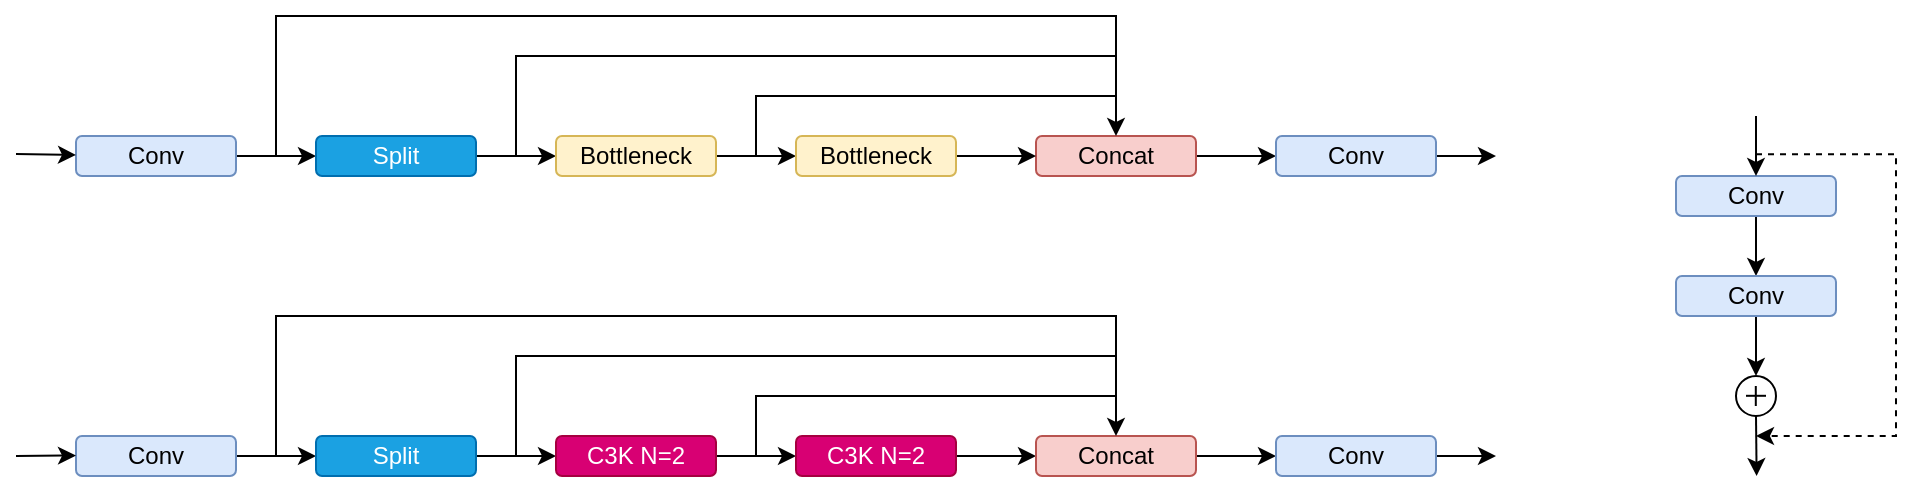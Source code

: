 <mxfile version="27.0.5">
  <diagram name="第 1 页" id="AVnIRLD937j_lpRGK_t2">
    <mxGraphModel dx="1226" dy="733" grid="1" gridSize="10" guides="1" tooltips="1" connect="1" arrows="1" fold="1" page="1" pageScale="1" pageWidth="1654" pageHeight="2336" math="0" shadow="0">
      <root>
        <mxCell id="0" />
        <mxCell id="1" parent="0" />
        <mxCell id="zE85wSG4c06ZFnSU2GEe-15" style="rounded=0;orthogonalLoop=1;jettySize=auto;html=1;exitX=1;exitY=0.5;exitDx=0;exitDy=0;entryX=0;entryY=0.5;entryDx=0;entryDy=0;" edge="1" parent="1" source="zE85wSG4c06ZFnSU2GEe-1" target="zE85wSG4c06ZFnSU2GEe-2">
          <mxGeometry relative="1" as="geometry" />
        </mxCell>
        <mxCell id="zE85wSG4c06ZFnSU2GEe-1" value="Conv" style="rounded=1;whiteSpace=wrap;html=1;fillColor=#dae8fc;strokeColor=#6c8ebf;textShadow=0;" vertex="1" parent="1">
          <mxGeometry x="80" y="180" width="80" height="20" as="geometry" />
        </mxCell>
        <mxCell id="zE85wSG4c06ZFnSU2GEe-21" value="" style="edgeStyle=orthogonalEdgeStyle;rounded=0;orthogonalLoop=1;jettySize=auto;html=1;" edge="1" parent="1" source="zE85wSG4c06ZFnSU2GEe-2" target="zE85wSG4c06ZFnSU2GEe-4">
          <mxGeometry relative="1" as="geometry" />
        </mxCell>
        <mxCell id="zE85wSG4c06ZFnSU2GEe-2" value="Split" style="rounded=1;whiteSpace=wrap;html=1;fillColor=#1ba1e2;strokeColor=#006EAF;textShadow=0;fontColor=#ffffff;" vertex="1" parent="1">
          <mxGeometry x="200" y="180" width="80" height="20" as="geometry" />
        </mxCell>
        <mxCell id="zE85wSG4c06ZFnSU2GEe-25" value="" style="edgeStyle=orthogonalEdgeStyle;rounded=0;orthogonalLoop=1;jettySize=auto;html=1;" edge="1" parent="1" source="zE85wSG4c06ZFnSU2GEe-3" target="zE85wSG4c06ZFnSU2GEe-7">
          <mxGeometry relative="1" as="geometry" />
        </mxCell>
        <mxCell id="zE85wSG4c06ZFnSU2GEe-3" value="Concat" style="rounded=1;whiteSpace=wrap;html=1;fillColor=#f8cecc;strokeColor=#b85450;" vertex="1" parent="1">
          <mxGeometry x="560" y="180" width="80" height="20" as="geometry" />
        </mxCell>
        <mxCell id="zE85wSG4c06ZFnSU2GEe-27" value="" style="edgeStyle=orthogonalEdgeStyle;rounded=0;orthogonalLoop=1;jettySize=auto;html=1;" edge="1" parent="1" source="zE85wSG4c06ZFnSU2GEe-4" target="zE85wSG4c06ZFnSU2GEe-6">
          <mxGeometry relative="1" as="geometry" />
        </mxCell>
        <mxCell id="zE85wSG4c06ZFnSU2GEe-4" value="Bottleneck" style="rounded=1;whiteSpace=wrap;html=1;textShadow=0;fillColor=#fff2cc;strokeColor=#d6b656;" vertex="1" parent="1">
          <mxGeometry x="320" y="180" width="80" height="20" as="geometry" />
        </mxCell>
        <mxCell id="zE85wSG4c06ZFnSU2GEe-22" value="" style="edgeStyle=orthogonalEdgeStyle;rounded=0;orthogonalLoop=1;jettySize=auto;html=1;" edge="1" parent="1" source="zE85wSG4c06ZFnSU2GEe-6" target="zE85wSG4c06ZFnSU2GEe-3">
          <mxGeometry relative="1" as="geometry" />
        </mxCell>
        <mxCell id="zE85wSG4c06ZFnSU2GEe-6" value="Bottleneck" style="rounded=1;whiteSpace=wrap;html=1;textShadow=0;fillColor=#fff2cc;strokeColor=#d6b656;" vertex="1" parent="1">
          <mxGeometry x="440" y="180" width="80" height="20" as="geometry" />
        </mxCell>
        <mxCell id="zE85wSG4c06ZFnSU2GEe-44" style="edgeStyle=orthogonalEdgeStyle;rounded=0;orthogonalLoop=1;jettySize=auto;html=1;exitX=1;exitY=0.5;exitDx=0;exitDy=0;" edge="1" parent="1" source="zE85wSG4c06ZFnSU2GEe-7">
          <mxGeometry relative="1" as="geometry">
            <mxPoint x="790" y="190.111" as="targetPoint" />
          </mxGeometry>
        </mxCell>
        <mxCell id="zE85wSG4c06ZFnSU2GEe-7" value="Conv" style="rounded=1;whiteSpace=wrap;html=1;fillColor=#dae8fc;strokeColor=#6c8ebf;textShadow=0;" vertex="1" parent="1">
          <mxGeometry x="680" y="180" width="80" height="20" as="geometry" />
        </mxCell>
        <mxCell id="zE85wSG4c06ZFnSU2GEe-17" style="edgeStyle=orthogonalEdgeStyle;rounded=0;orthogonalLoop=1;jettySize=auto;html=1;exitX=1;exitY=0.5;exitDx=0;exitDy=0;entryX=0;entryY=0.5;entryDx=0;entryDy=0;" edge="1" parent="1" source="zE85wSG4c06ZFnSU2GEe-9" target="zE85wSG4c06ZFnSU2GEe-10">
          <mxGeometry relative="1" as="geometry" />
        </mxCell>
        <mxCell id="zE85wSG4c06ZFnSU2GEe-9" value="Conv" style="rounded=1;whiteSpace=wrap;html=1;fillColor=#dae8fc;strokeColor=#6c8ebf;textShadow=0;" vertex="1" parent="1">
          <mxGeometry x="80" y="330" width="80" height="20" as="geometry" />
        </mxCell>
        <mxCell id="zE85wSG4c06ZFnSU2GEe-19" style="edgeStyle=orthogonalEdgeStyle;rounded=0;orthogonalLoop=1;jettySize=auto;html=1;entryX=0;entryY=0.5;entryDx=0;entryDy=0;" edge="1" parent="1" source="zE85wSG4c06ZFnSU2GEe-10" target="zE85wSG4c06ZFnSU2GEe-11">
          <mxGeometry relative="1" as="geometry" />
        </mxCell>
        <mxCell id="zE85wSG4c06ZFnSU2GEe-10" value="Split" style="rounded=1;whiteSpace=wrap;html=1;fillColor=#1ba1e2;strokeColor=#006EAF;textShadow=0;fontColor=#ffffff;" vertex="1" parent="1">
          <mxGeometry x="200" y="330" width="80" height="20" as="geometry" />
        </mxCell>
        <mxCell id="zE85wSG4c06ZFnSU2GEe-28" style="edgeStyle=orthogonalEdgeStyle;rounded=0;orthogonalLoop=1;jettySize=auto;html=1;exitX=1;exitY=0.5;exitDx=0;exitDy=0;entryX=0;entryY=0.5;entryDx=0;entryDy=0;curved=0;" edge="1" parent="1" source="zE85wSG4c06ZFnSU2GEe-11" target="zE85wSG4c06ZFnSU2GEe-12">
          <mxGeometry relative="1" as="geometry" />
        </mxCell>
        <mxCell id="zE85wSG4c06ZFnSU2GEe-11" value="C3K N=2" style="rounded=1;whiteSpace=wrap;html=1;textShadow=0;fillColor=#d80073;strokeColor=#A50040;fontColor=#ffffff;" vertex="1" parent="1">
          <mxGeometry x="320" y="330" width="80" height="20" as="geometry" />
        </mxCell>
        <mxCell id="zE85wSG4c06ZFnSU2GEe-23" value="" style="edgeStyle=orthogonalEdgeStyle;rounded=0;orthogonalLoop=1;jettySize=auto;html=1;" edge="1" parent="1" source="zE85wSG4c06ZFnSU2GEe-12" target="zE85wSG4c06ZFnSU2GEe-13">
          <mxGeometry relative="1" as="geometry" />
        </mxCell>
        <mxCell id="zE85wSG4c06ZFnSU2GEe-12" value="C3K N=2" style="rounded=1;whiteSpace=wrap;html=1;textShadow=0;fillColor=#d80073;strokeColor=#A50040;fontColor=#ffffff;" vertex="1" parent="1">
          <mxGeometry x="440" y="330" width="80" height="20" as="geometry" />
        </mxCell>
        <mxCell id="zE85wSG4c06ZFnSU2GEe-24" value="" style="edgeStyle=orthogonalEdgeStyle;rounded=0;orthogonalLoop=1;jettySize=auto;html=1;" edge="1" parent="1" source="zE85wSG4c06ZFnSU2GEe-13" target="zE85wSG4c06ZFnSU2GEe-14">
          <mxGeometry relative="1" as="geometry" />
        </mxCell>
        <mxCell id="zE85wSG4c06ZFnSU2GEe-13" value="Concat" style="rounded=1;whiteSpace=wrap;html=1;fillColor=#f8cecc;strokeColor=#b85450;" vertex="1" parent="1">
          <mxGeometry x="560" y="330" width="80" height="20" as="geometry" />
        </mxCell>
        <mxCell id="zE85wSG4c06ZFnSU2GEe-43" style="edgeStyle=orthogonalEdgeStyle;rounded=0;orthogonalLoop=1;jettySize=auto;html=1;exitX=1;exitY=0.5;exitDx=0;exitDy=0;" edge="1" parent="1" source="zE85wSG4c06ZFnSU2GEe-14">
          <mxGeometry relative="1" as="geometry">
            <mxPoint x="790" y="340" as="targetPoint" />
          </mxGeometry>
        </mxCell>
        <mxCell id="zE85wSG4c06ZFnSU2GEe-14" value="Conv" style="rounded=1;whiteSpace=wrap;html=1;fillColor=#dae8fc;strokeColor=#6c8ebf;textShadow=0;" vertex="1" parent="1">
          <mxGeometry x="680" y="330" width="80" height="20" as="geometry" />
        </mxCell>
        <mxCell id="zE85wSG4c06ZFnSU2GEe-31" value="" style="endArrow=classic;html=1;rounded=0;entryX=0.5;entryY=0;entryDx=0;entryDy=0;" edge="1" parent="1" target="zE85wSG4c06ZFnSU2GEe-3">
          <mxGeometry width="50" height="50" relative="1" as="geometry">
            <mxPoint x="180" y="190" as="sourcePoint" />
            <mxPoint x="650" y="120" as="targetPoint" />
            <Array as="points">
              <mxPoint x="180" y="120" />
              <mxPoint x="600" y="120" />
            </Array>
          </mxGeometry>
        </mxCell>
        <mxCell id="zE85wSG4c06ZFnSU2GEe-32" value="" style="endArrow=classic;html=1;rounded=0;entryX=0.5;entryY=0;entryDx=0;entryDy=0;" edge="1" parent="1">
          <mxGeometry width="50" height="50" relative="1" as="geometry">
            <mxPoint x="180" y="340" as="sourcePoint" />
            <mxPoint x="600" y="330" as="targetPoint" />
            <Array as="points">
              <mxPoint x="180" y="270" />
              <mxPoint x="600" y="270" />
            </Array>
          </mxGeometry>
        </mxCell>
        <mxCell id="zE85wSG4c06ZFnSU2GEe-34" value="" style="endArrow=none;html=1;rounded=0;" edge="1" parent="1">
          <mxGeometry width="50" height="50" relative="1" as="geometry">
            <mxPoint x="300" y="190" as="sourcePoint" />
            <mxPoint x="600" y="140" as="targetPoint" />
            <Array as="points">
              <mxPoint x="300" y="140" />
            </Array>
          </mxGeometry>
        </mxCell>
        <mxCell id="zE85wSG4c06ZFnSU2GEe-35" value="" style="endArrow=none;html=1;rounded=0;" edge="1" parent="1">
          <mxGeometry width="50" height="50" relative="1" as="geometry">
            <mxPoint x="300" y="340" as="sourcePoint" />
            <mxPoint x="600" y="290" as="targetPoint" />
            <Array as="points">
              <mxPoint x="300" y="290" />
            </Array>
          </mxGeometry>
        </mxCell>
        <mxCell id="zE85wSG4c06ZFnSU2GEe-36" value="" style="endArrow=none;html=1;rounded=0;" edge="1" parent="1">
          <mxGeometry width="50" height="50" relative="1" as="geometry">
            <mxPoint x="420" y="190" as="sourcePoint" />
            <mxPoint x="600" y="160" as="targetPoint" />
            <Array as="points">
              <mxPoint x="420" y="160" />
            </Array>
          </mxGeometry>
        </mxCell>
        <mxCell id="zE85wSG4c06ZFnSU2GEe-37" value="" style="endArrow=none;html=1;rounded=0;" edge="1" parent="1">
          <mxGeometry width="50" height="50" relative="1" as="geometry">
            <mxPoint x="420" y="340" as="sourcePoint" />
            <mxPoint x="600" y="310" as="targetPoint" />
            <Array as="points">
              <mxPoint x="420" y="310" />
            </Array>
          </mxGeometry>
        </mxCell>
        <mxCell id="zE85wSG4c06ZFnSU2GEe-40" value="" style="endArrow=classic;html=1;rounded=0;" edge="1" parent="1">
          <mxGeometry width="50" height="50" relative="1" as="geometry">
            <mxPoint x="50" y="189" as="sourcePoint" />
            <mxPoint x="80" y="189.47" as="targetPoint" />
          </mxGeometry>
        </mxCell>
        <mxCell id="zE85wSG4c06ZFnSU2GEe-41" value="" style="endArrow=classic;html=1;rounded=0;" edge="1" parent="1">
          <mxGeometry width="50" height="50" relative="1" as="geometry">
            <mxPoint x="50" y="340" as="sourcePoint" />
            <mxPoint x="80" y="339.74" as="targetPoint" />
          </mxGeometry>
        </mxCell>
        <mxCell id="zE85wSG4c06ZFnSU2GEe-52" style="edgeStyle=orthogonalEdgeStyle;rounded=0;orthogonalLoop=1;jettySize=auto;html=1;exitX=0.5;exitY=1;exitDx=0;exitDy=0;entryX=0.5;entryY=0;entryDx=0;entryDy=0;" edge="1" parent="1" source="zE85wSG4c06ZFnSU2GEe-45" target="zE85wSG4c06ZFnSU2GEe-46">
          <mxGeometry relative="1" as="geometry" />
        </mxCell>
        <mxCell id="zE85wSG4c06ZFnSU2GEe-45" value="Conv" style="rounded=1;whiteSpace=wrap;html=1;fillColor=#dae8fc;strokeColor=#6c8ebf;textShadow=0;" vertex="1" parent="1">
          <mxGeometry x="880" y="200" width="80" height="20" as="geometry" />
        </mxCell>
        <mxCell id="zE85wSG4c06ZFnSU2GEe-53" style="edgeStyle=orthogonalEdgeStyle;rounded=0;orthogonalLoop=1;jettySize=auto;html=1;exitX=0.5;exitY=1;exitDx=0;exitDy=0;entryX=0.5;entryY=0;entryDx=0;entryDy=0;" edge="1" parent="1" source="zE85wSG4c06ZFnSU2GEe-46" target="zE85wSG4c06ZFnSU2GEe-47">
          <mxGeometry relative="1" as="geometry" />
        </mxCell>
        <mxCell id="zE85wSG4c06ZFnSU2GEe-46" value="Conv" style="rounded=1;whiteSpace=wrap;html=1;fillColor=#dae8fc;strokeColor=#6c8ebf;textShadow=0;" vertex="1" parent="1">
          <mxGeometry x="880" y="250" width="80" height="20" as="geometry" />
        </mxCell>
        <mxCell id="zE85wSG4c06ZFnSU2GEe-54" style="edgeStyle=orthogonalEdgeStyle;rounded=0;orthogonalLoop=1;jettySize=auto;html=1;exitX=0.5;exitY=1;exitDx=0;exitDy=0;" edge="1" parent="1" source="zE85wSG4c06ZFnSU2GEe-47">
          <mxGeometry relative="1" as="geometry">
            <mxPoint x="920.308" y="350" as="targetPoint" />
          </mxGeometry>
        </mxCell>
        <mxCell id="zE85wSG4c06ZFnSU2GEe-47" value="" style="ellipse;whiteSpace=wrap;html=1;aspect=fixed;" vertex="1" parent="1">
          <mxGeometry x="910" y="300" width="20" height="20" as="geometry" />
        </mxCell>
        <mxCell id="zE85wSG4c06ZFnSU2GEe-48" value="" style="endArrow=none;html=1;rounded=0;" edge="1" parent="1">
          <mxGeometry width="50" height="50" relative="1" as="geometry">
            <mxPoint x="915" y="309.9" as="sourcePoint" />
            <mxPoint x="925" y="309.9" as="targetPoint" />
          </mxGeometry>
        </mxCell>
        <mxCell id="zE85wSG4c06ZFnSU2GEe-49" value="" style="endArrow=none;html=1;rounded=0;" edge="1" parent="1">
          <mxGeometry width="50" height="50" relative="1" as="geometry">
            <mxPoint x="919.9" y="315" as="sourcePoint" />
            <mxPoint x="919.9" y="305" as="targetPoint" />
          </mxGeometry>
        </mxCell>
        <mxCell id="zE85wSG4c06ZFnSU2GEe-55" value="" style="endArrow=classic;html=1;rounded=0;entryX=0.5;entryY=0;entryDx=0;entryDy=0;" edge="1" parent="1" target="zE85wSG4c06ZFnSU2GEe-45">
          <mxGeometry width="50" height="50" relative="1" as="geometry">
            <mxPoint x="920" y="170" as="sourcePoint" />
            <mxPoint x="970" y="120" as="targetPoint" />
          </mxGeometry>
        </mxCell>
        <mxCell id="zE85wSG4c06ZFnSU2GEe-57" value="" style="endArrow=classic;html=1;rounded=0;dashed=1;" edge="1" parent="1">
          <mxGeometry width="50" height="50" relative="1" as="geometry">
            <mxPoint x="920" y="189.15" as="sourcePoint" />
            <mxPoint x="920" y="330" as="targetPoint" />
            <Array as="points">
              <mxPoint x="990" y="189.15" />
              <mxPoint x="990" y="330" />
            </Array>
          </mxGeometry>
        </mxCell>
      </root>
    </mxGraphModel>
  </diagram>
</mxfile>
